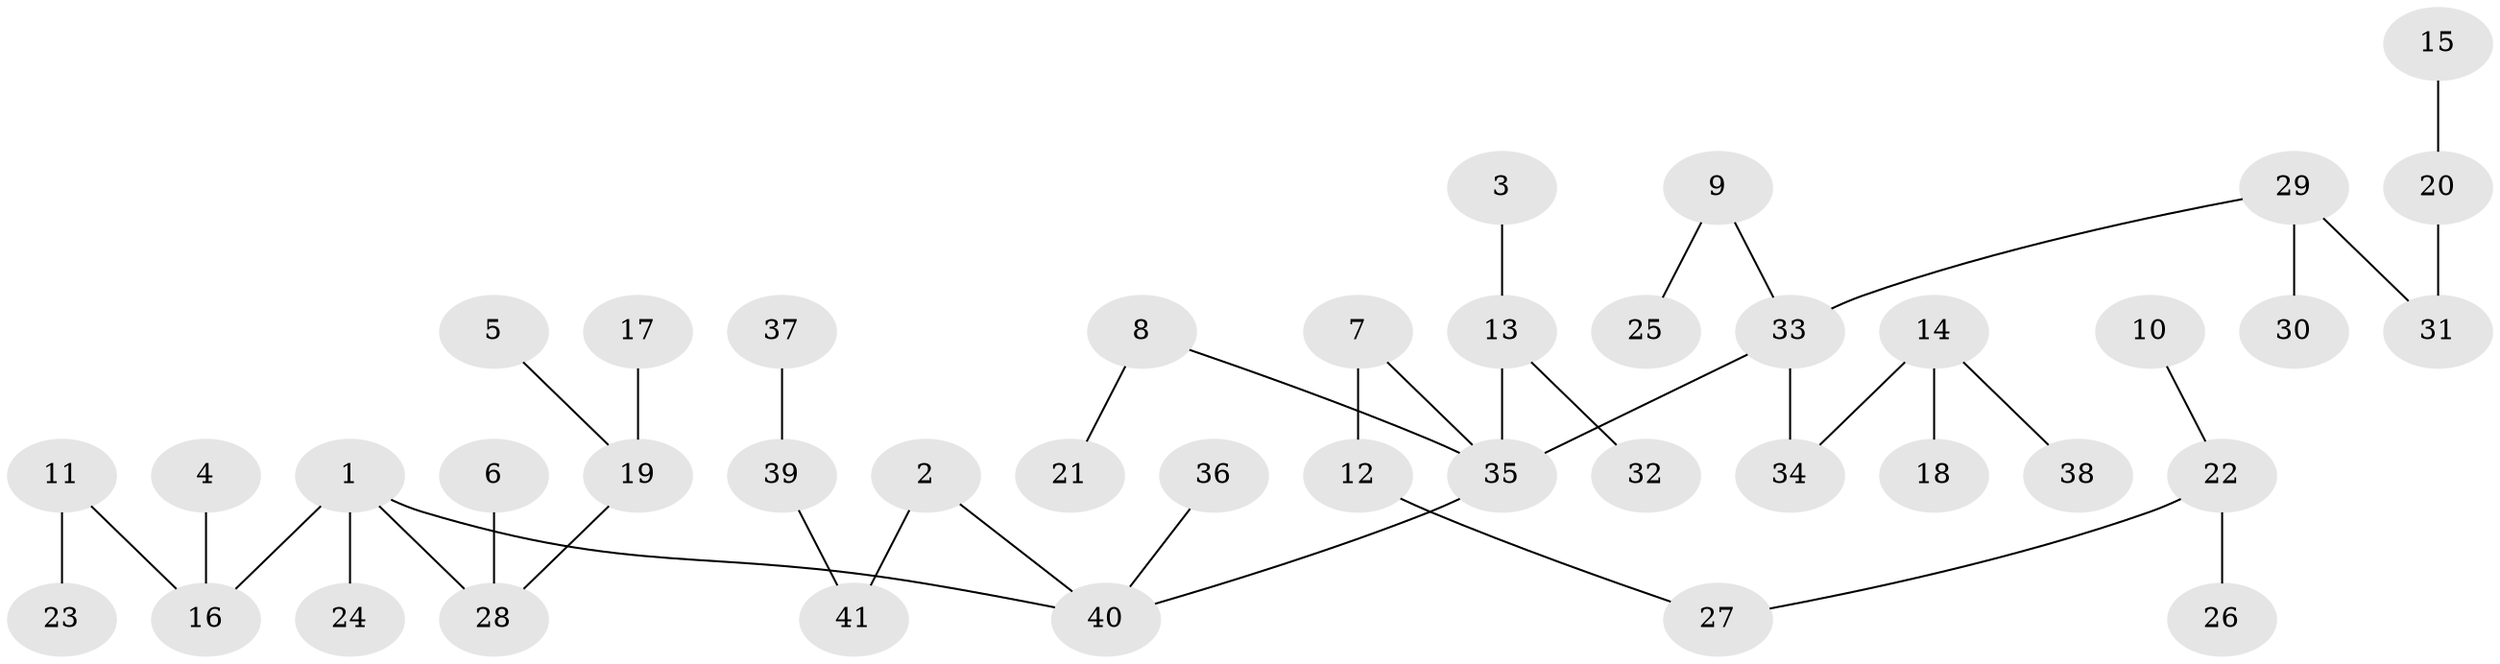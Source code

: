 // original degree distribution, {4: 0.08088235294117647, 7: 0.007352941176470588, 6: 0.007352941176470588, 2: 0.23529411764705882, 5: 0.03676470588235294, 1: 0.49264705882352944, 3: 0.13970588235294118}
// Generated by graph-tools (version 1.1) at 2025/37/03/04/25 23:37:25]
// undirected, 41 vertices, 40 edges
graph export_dot {
  node [color=gray90,style=filled];
  1;
  2;
  3;
  4;
  5;
  6;
  7;
  8;
  9;
  10;
  11;
  12;
  13;
  14;
  15;
  16;
  17;
  18;
  19;
  20;
  21;
  22;
  23;
  24;
  25;
  26;
  27;
  28;
  29;
  30;
  31;
  32;
  33;
  34;
  35;
  36;
  37;
  38;
  39;
  40;
  41;
  1 -- 16 [weight=1.0];
  1 -- 24 [weight=1.0];
  1 -- 28 [weight=1.0];
  1 -- 40 [weight=1.0];
  2 -- 40 [weight=1.0];
  2 -- 41 [weight=1.0];
  3 -- 13 [weight=1.0];
  4 -- 16 [weight=1.0];
  5 -- 19 [weight=1.0];
  6 -- 28 [weight=1.0];
  7 -- 12 [weight=1.0];
  7 -- 35 [weight=1.0];
  8 -- 21 [weight=1.0];
  8 -- 35 [weight=1.0];
  9 -- 25 [weight=1.0];
  9 -- 33 [weight=1.0];
  10 -- 22 [weight=1.0];
  11 -- 16 [weight=1.0];
  11 -- 23 [weight=1.0];
  12 -- 27 [weight=1.0];
  13 -- 32 [weight=1.0];
  13 -- 35 [weight=1.0];
  14 -- 18 [weight=1.0];
  14 -- 34 [weight=1.0];
  14 -- 38 [weight=1.0];
  15 -- 20 [weight=1.0];
  17 -- 19 [weight=1.0];
  19 -- 28 [weight=1.0];
  20 -- 31 [weight=1.0];
  22 -- 26 [weight=1.0];
  22 -- 27 [weight=1.0];
  29 -- 30 [weight=1.0];
  29 -- 31 [weight=1.0];
  29 -- 33 [weight=1.0];
  33 -- 34 [weight=1.0];
  33 -- 35 [weight=1.0];
  35 -- 40 [weight=1.0];
  36 -- 40 [weight=1.0];
  37 -- 39 [weight=1.0];
  39 -- 41 [weight=1.0];
}
